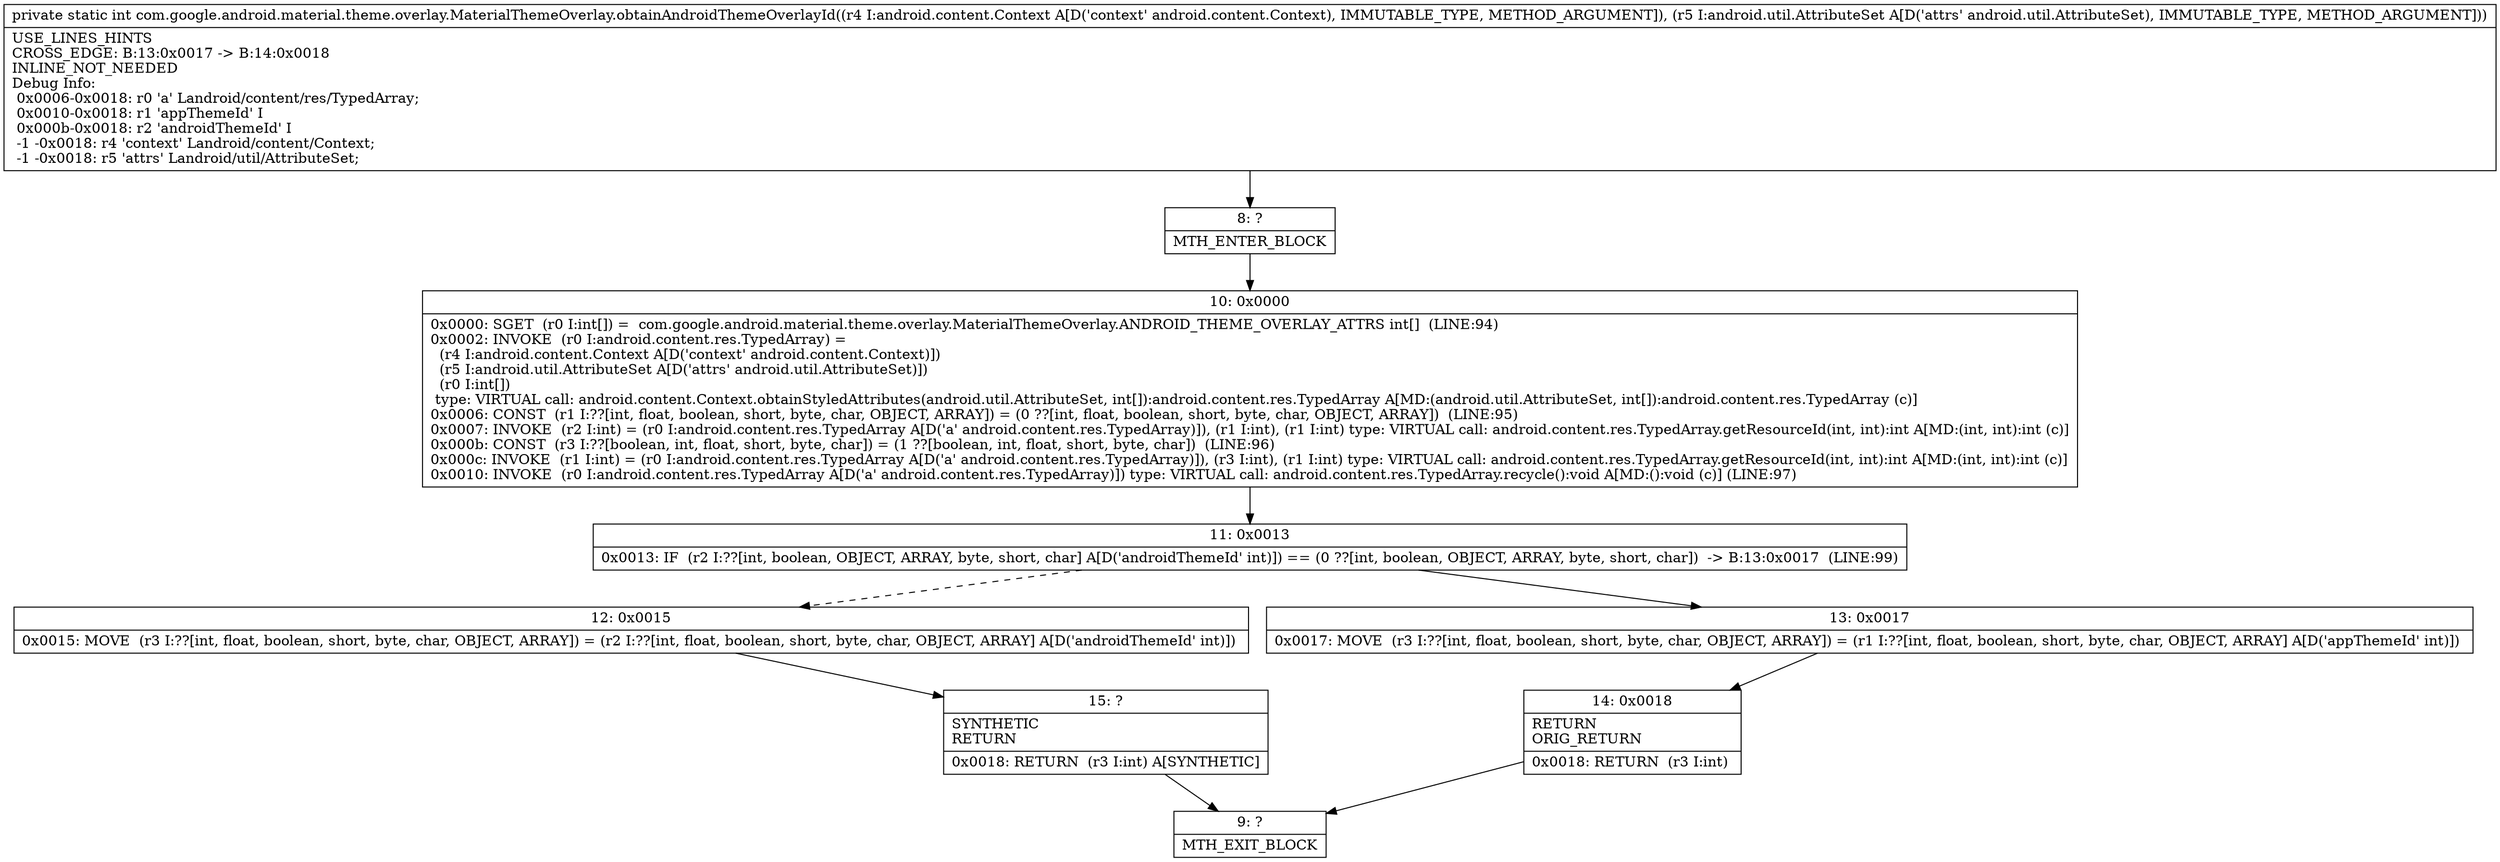 digraph "CFG forcom.google.android.material.theme.overlay.MaterialThemeOverlay.obtainAndroidThemeOverlayId(Landroid\/content\/Context;Landroid\/util\/AttributeSet;)I" {
Node_8 [shape=record,label="{8\:\ ?|MTH_ENTER_BLOCK\l}"];
Node_10 [shape=record,label="{10\:\ 0x0000|0x0000: SGET  (r0 I:int[]) =  com.google.android.material.theme.overlay.MaterialThemeOverlay.ANDROID_THEME_OVERLAY_ATTRS int[]  (LINE:94)\l0x0002: INVOKE  (r0 I:android.content.res.TypedArray) = \l  (r4 I:android.content.Context A[D('context' android.content.Context)])\l  (r5 I:android.util.AttributeSet A[D('attrs' android.util.AttributeSet)])\l  (r0 I:int[])\l type: VIRTUAL call: android.content.Context.obtainStyledAttributes(android.util.AttributeSet, int[]):android.content.res.TypedArray A[MD:(android.util.AttributeSet, int[]):android.content.res.TypedArray (c)]\l0x0006: CONST  (r1 I:??[int, float, boolean, short, byte, char, OBJECT, ARRAY]) = (0 ??[int, float, boolean, short, byte, char, OBJECT, ARRAY])  (LINE:95)\l0x0007: INVOKE  (r2 I:int) = (r0 I:android.content.res.TypedArray A[D('a' android.content.res.TypedArray)]), (r1 I:int), (r1 I:int) type: VIRTUAL call: android.content.res.TypedArray.getResourceId(int, int):int A[MD:(int, int):int (c)]\l0x000b: CONST  (r3 I:??[boolean, int, float, short, byte, char]) = (1 ??[boolean, int, float, short, byte, char])  (LINE:96)\l0x000c: INVOKE  (r1 I:int) = (r0 I:android.content.res.TypedArray A[D('a' android.content.res.TypedArray)]), (r3 I:int), (r1 I:int) type: VIRTUAL call: android.content.res.TypedArray.getResourceId(int, int):int A[MD:(int, int):int (c)]\l0x0010: INVOKE  (r0 I:android.content.res.TypedArray A[D('a' android.content.res.TypedArray)]) type: VIRTUAL call: android.content.res.TypedArray.recycle():void A[MD:():void (c)] (LINE:97)\l}"];
Node_11 [shape=record,label="{11\:\ 0x0013|0x0013: IF  (r2 I:??[int, boolean, OBJECT, ARRAY, byte, short, char] A[D('androidThemeId' int)]) == (0 ??[int, boolean, OBJECT, ARRAY, byte, short, char])  \-\> B:13:0x0017  (LINE:99)\l}"];
Node_12 [shape=record,label="{12\:\ 0x0015|0x0015: MOVE  (r3 I:??[int, float, boolean, short, byte, char, OBJECT, ARRAY]) = (r2 I:??[int, float, boolean, short, byte, char, OBJECT, ARRAY] A[D('androidThemeId' int)]) \l}"];
Node_15 [shape=record,label="{15\:\ ?|SYNTHETIC\lRETURN\l|0x0018: RETURN  (r3 I:int) A[SYNTHETIC]\l}"];
Node_9 [shape=record,label="{9\:\ ?|MTH_EXIT_BLOCK\l}"];
Node_13 [shape=record,label="{13\:\ 0x0017|0x0017: MOVE  (r3 I:??[int, float, boolean, short, byte, char, OBJECT, ARRAY]) = (r1 I:??[int, float, boolean, short, byte, char, OBJECT, ARRAY] A[D('appThemeId' int)]) \l}"];
Node_14 [shape=record,label="{14\:\ 0x0018|RETURN\lORIG_RETURN\l|0x0018: RETURN  (r3 I:int) \l}"];
MethodNode[shape=record,label="{private static int com.google.android.material.theme.overlay.MaterialThemeOverlay.obtainAndroidThemeOverlayId((r4 I:android.content.Context A[D('context' android.content.Context), IMMUTABLE_TYPE, METHOD_ARGUMENT]), (r5 I:android.util.AttributeSet A[D('attrs' android.util.AttributeSet), IMMUTABLE_TYPE, METHOD_ARGUMENT]))  | USE_LINES_HINTS\lCROSS_EDGE: B:13:0x0017 \-\> B:14:0x0018\lINLINE_NOT_NEEDED\lDebug Info:\l  0x0006\-0x0018: r0 'a' Landroid\/content\/res\/TypedArray;\l  0x0010\-0x0018: r1 'appThemeId' I\l  0x000b\-0x0018: r2 'androidThemeId' I\l  \-1 \-0x0018: r4 'context' Landroid\/content\/Context;\l  \-1 \-0x0018: r5 'attrs' Landroid\/util\/AttributeSet;\l}"];
MethodNode -> Node_8;Node_8 -> Node_10;
Node_10 -> Node_11;
Node_11 -> Node_12[style=dashed];
Node_11 -> Node_13;
Node_12 -> Node_15;
Node_15 -> Node_9;
Node_13 -> Node_14;
Node_14 -> Node_9;
}

